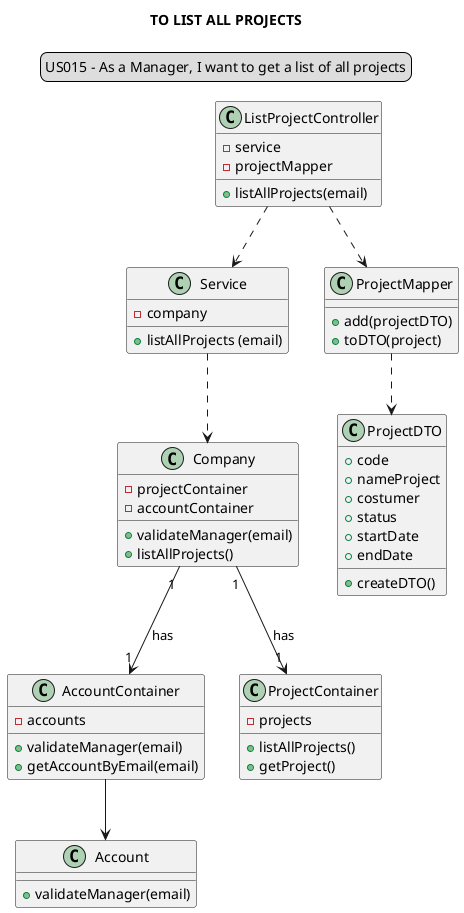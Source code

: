 @startuml

skinparam sequenceMessageAlign center
title TO LIST ALL PROJECTS
legend top
US015 - As a Manager, I want to get a list of all projects
end legend

class "ListProjectController" {
-service
-projectMapper
+listAllProjects(email)
}

class "Service" {
- company
+ listAllProjects (email)
}

class "Company"{
-projectContainer
-accountContainer
+ validateManager(email)
+listAllProjects()
}

class "AccountContainer"{
-accounts
+validateManager(email)
+getAccountByEmail(email)
}

class "Account"{
+validateManager(email)
}

class "ProjectContainer"{
-projects
+listAllProjects()
+getProject()
}

class "ProjectMapper"{
+add(projectDTO)
+toDTO(project)
}

class "ProjectDTO" {
+code
+nameProject
+costumer
+status
+startDate
+endDate
+createDTO()
}
"ListProjectController" ..> "Service"
"Service" ..> "Company"
"ListProjectController" ..> "ProjectMapper"
"Company" "1"-->"1" "ProjectContainer": has
"Company" "1"-->"1" "AccountContainer": has
"AccountContainer" --> "Account"
"ProjectMapper" ..> "ProjectDTO"


@enduml